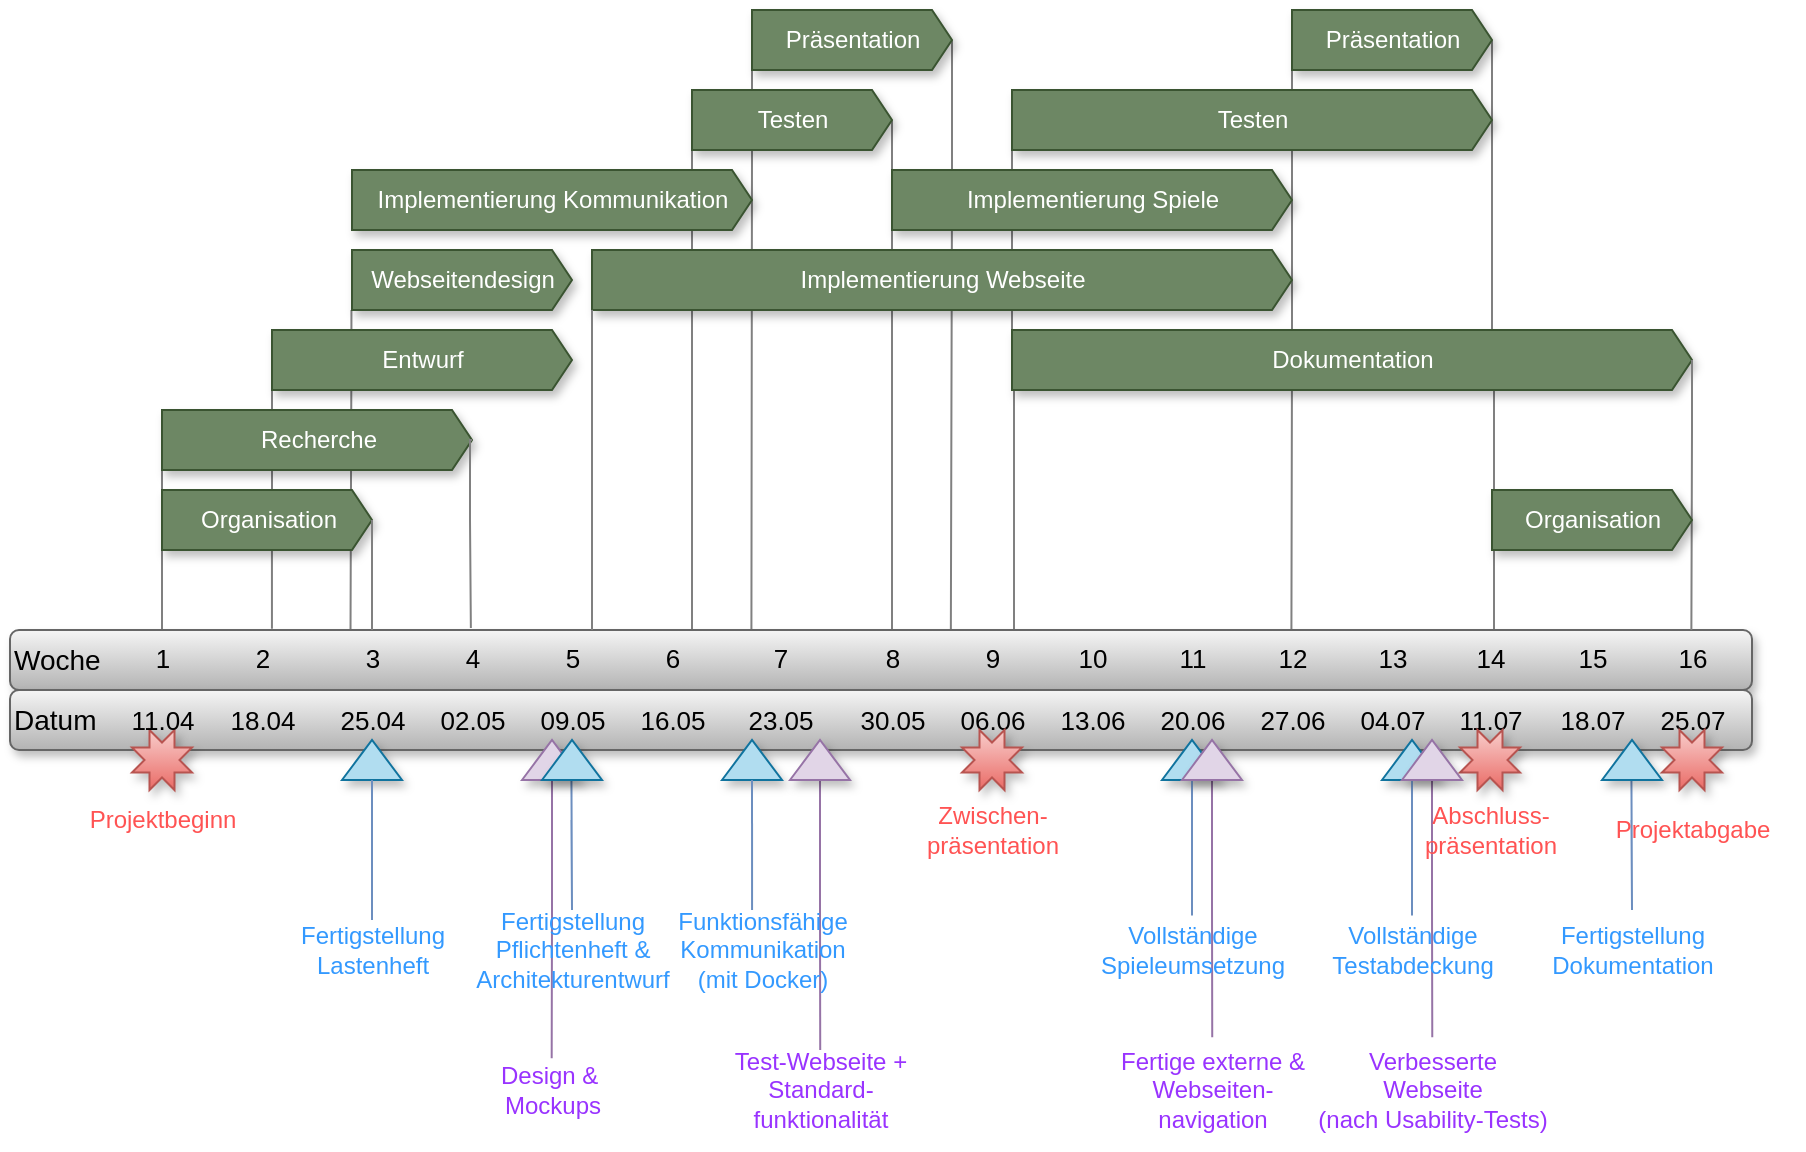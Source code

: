 <mxfile version="24.7.1" type="device">
  <diagram name="Seite-1" id="YO00gdTqPcolKguNoB77">
    <mxGraphModel dx="393" dy="626" grid="1" gridSize="10" guides="1" tooltips="1" connect="1" arrows="1" fold="1" page="1" pageScale="1" pageWidth="827" pageHeight="1169" math="0" shadow="0">
      <root>
        <mxCell id="0" />
        <mxCell id="1" parent="0" />
        <mxCell id="wxSiTPEyvqV6hVWRVPNo-52" style="edgeStyle=orthogonalEdgeStyle;rounded=0;orthogonalLoop=1;jettySize=auto;html=1;entryX=0.583;entryY=-0.011;entryDx=0;entryDy=0;entryPerimeter=0;startArrow=none;startFill=0;endArrow=none;endFill=0;strokeColor=#808080;exitX=1;exitY=0.5;exitDx=0;exitDy=0;exitPerimeter=0;" edge="1" parent="1" source="wxSiTPEyvqV6hVWRVPNo-51">
          <mxGeometry relative="1" as="geometry">
            <mxPoint x="770" y="105" as="sourcePoint" />
            <mxPoint x="770" y="440" as="targetPoint" />
            <Array as="points">
              <mxPoint x="770" y="300" />
              <mxPoint x="771" y="300" />
              <mxPoint x="771" y="440" />
            </Array>
          </mxGeometry>
        </mxCell>
        <mxCell id="wxSiTPEyvqV6hVWRVPNo-1" style="edgeStyle=orthogonalEdgeStyle;rounded=0;orthogonalLoop=1;jettySize=auto;html=1;exitX=0;exitY=0.5;exitDx=0;exitDy=0;entryX=0.501;entryY=0.061;entryDx=0;entryDy=0;entryPerimeter=0;endArrow=none;endFill=0;fillColor=#e1d5e7;strokeColor=#9673a6;" edge="1" parent="1" source="wxSiTPEyvqV6hVWRVPNo-75" target="wxSiTPEyvqV6hVWRVPNo-76">
          <mxGeometry relative="1" as="geometry" />
        </mxCell>
        <mxCell id="wxSiTPEyvqV6hVWRVPNo-2" style="edgeStyle=orthogonalEdgeStyle;rounded=0;orthogonalLoop=1;jettySize=auto;html=1;exitX=0;exitY=0.5;exitDx=0;exitDy=0;entryX=0.501;entryY=0.061;entryDx=0;entryDy=0;entryPerimeter=0;endArrow=none;endFill=0;fillColor=#e1d5e7;strokeColor=#9673a6;" edge="1" parent="1" source="wxSiTPEyvqV6hVWRVPNo-68" target="wxSiTPEyvqV6hVWRVPNo-69">
          <mxGeometry relative="1" as="geometry" />
        </mxCell>
        <mxCell id="wxSiTPEyvqV6hVWRVPNo-3" style="edgeStyle=orthogonalEdgeStyle;rounded=0;orthogonalLoop=1;jettySize=auto;html=1;exitX=0;exitY=0.5;exitDx=0;exitDy=0;entryX=0.498;entryY=0.104;entryDx=0;entryDy=0;entryPerimeter=0;endArrow=none;endFill=0;fillColor=#e1d5e7;strokeColor=#9673a6;" edge="1" parent="1" source="wxSiTPEyvqV6hVWRVPNo-66" target="wxSiTPEyvqV6hVWRVPNo-70">
          <mxGeometry relative="1" as="geometry" />
        </mxCell>
        <mxCell id="wxSiTPEyvqV6hVWRVPNo-4" style="edgeStyle=orthogonalEdgeStyle;rounded=0;orthogonalLoop=1;jettySize=auto;html=1;exitX=0;exitY=0.5;exitDx=0;exitDy=0;entryX=0.501;entryY=0.167;entryDx=0;entryDy=0;entryPerimeter=0;endArrow=none;endFill=0;fillColor=#e1d5e7;strokeColor=#9673a6;" edge="1" parent="1" source="wxSiTPEyvqV6hVWRVPNo-65" target="wxSiTPEyvqV6hVWRVPNo-67">
          <mxGeometry relative="1" as="geometry" />
        </mxCell>
        <mxCell id="wxSiTPEyvqV6hVWRVPNo-5" style="edgeStyle=orthogonalEdgeStyle;rounded=0;orthogonalLoop=1;jettySize=auto;html=1;entryX=0.583;entryY=-0.011;entryDx=0;entryDy=0;entryPerimeter=0;startArrow=none;startFill=0;endArrow=none;endFill=0;strokeColor=#808080;exitX=0;exitY=0;exitDx=0;exitDy=30;exitPerimeter=0;" edge="1" parent="1" source="wxSiTPEyvqV6hVWRVPNo-41">
          <mxGeometry relative="1" as="geometry">
            <mxPoint x="310" y="310" as="sourcePoint" />
            <mxPoint x="309.71" y="440" as="targetPoint" />
            <Array as="points">
              <mxPoint x="370" y="440" />
            </Array>
          </mxGeometry>
        </mxCell>
        <mxCell id="wxSiTPEyvqV6hVWRVPNo-6" style="edgeStyle=orthogonalEdgeStyle;rounded=0;orthogonalLoop=1;jettySize=auto;html=1;entryX=0.583;entryY=-0.011;entryDx=0;entryDy=0;entryPerimeter=0;startArrow=none;startFill=0;endArrow=none;endFill=0;strokeColor=#808080;exitX=1;exitY=0.5;exitDx=0;exitDy=0;exitPerimeter=0;" edge="1" parent="1" source="wxSiTPEyvqV6hVWRVPNo-41">
          <mxGeometry relative="1" as="geometry">
            <mxPoint x="470" y="200" as="sourcePoint" />
            <mxPoint x="470" y="440" as="targetPoint" />
            <Array as="points">
              <mxPoint x="470" y="250" />
              <mxPoint x="470" y="250" />
            </Array>
          </mxGeometry>
        </mxCell>
        <mxCell id="wxSiTPEyvqV6hVWRVPNo-7" style="edgeStyle=orthogonalEdgeStyle;rounded=0;orthogonalLoop=1;jettySize=auto;html=1;entryX=0.583;entryY=-0.011;entryDx=0;entryDy=0;entryPerimeter=0;startArrow=none;startFill=0;endArrow=none;endFill=0;strokeColor=#808080;exitX=0;exitY=0;exitDx=0;exitDy=0;exitPerimeter=0;" edge="1" parent="1" source="wxSiTPEyvqV6hVWRVPNo-44">
          <mxGeometry relative="1" as="geometry">
            <mxPoint x="530" y="160" as="sourcePoint" />
            <mxPoint x="530" y="440" as="targetPoint" />
            <Array as="points">
              <mxPoint x="530" y="320" />
              <mxPoint x="531" y="320" />
              <mxPoint x="531" y="440" />
            </Array>
          </mxGeometry>
        </mxCell>
        <mxCell id="wxSiTPEyvqV6hVWRVPNo-8" style="edgeStyle=orthogonalEdgeStyle;rounded=0;orthogonalLoop=1;jettySize=auto;html=1;entryX=0.993;entryY=0.017;entryDx=0;entryDy=0;entryPerimeter=0;startArrow=none;startFill=0;endArrow=none;endFill=0;strokeColor=#808080;exitX=0;exitY=0;exitDx=0;exitDy=0;exitPerimeter=0;" edge="1" parent="1" source="wxSiTPEyvqV6hVWRVPNo-51">
          <mxGeometry relative="1" as="geometry">
            <mxPoint x="669.71" y="120" as="sourcePoint" />
            <mxPoint x="669.71" y="441" as="targetPoint" />
            <Array as="points">
              <mxPoint x="670" y="301" />
            </Array>
          </mxGeometry>
        </mxCell>
        <mxCell id="wxSiTPEyvqV6hVWRVPNo-10" style="edgeStyle=orthogonalEdgeStyle;rounded=0;orthogonalLoop=1;jettySize=auto;html=1;entryX=0.583;entryY=-0.011;entryDx=0;entryDy=0;entryPerimeter=0;startArrow=none;startFill=0;endArrow=none;endFill=0;strokeColor=#808080;exitX=1;exitY=0.5;exitDx=0;exitDy=0;exitPerimeter=0;" edge="1" parent="1" source="wxSiTPEyvqV6hVWRVPNo-40">
          <mxGeometry relative="1" as="geometry">
            <mxPoint x="499.43" y="105" as="sourcePoint" />
            <mxPoint x="499.43" y="440" as="targetPoint" />
            <Array as="points">
              <mxPoint x="500" y="220" />
            </Array>
          </mxGeometry>
        </mxCell>
        <mxCell id="wxSiTPEyvqV6hVWRVPNo-11" style="edgeStyle=orthogonalEdgeStyle;rounded=0;orthogonalLoop=1;jettySize=auto;html=1;entryX=0.993;entryY=0.017;entryDx=0;entryDy=0;entryPerimeter=0;startArrow=none;startFill=0;endArrow=none;endFill=0;strokeColor=#808080;exitX=0;exitY=0;exitDx=0;exitDy=0;exitPerimeter=0;" edge="1" parent="1" source="wxSiTPEyvqV6hVWRVPNo-40">
          <mxGeometry relative="1" as="geometry">
            <mxPoint x="400.13" y="120" as="sourcePoint" />
            <mxPoint x="399.71" y="441.02" as="targetPoint" />
            <Array as="points">
              <mxPoint x="400" y="200" />
              <mxPoint x="400" y="200" />
            </Array>
          </mxGeometry>
        </mxCell>
        <mxCell id="wxSiTPEyvqV6hVWRVPNo-12" style="edgeStyle=orthogonalEdgeStyle;rounded=0;orthogonalLoop=1;jettySize=auto;html=1;entryX=0.321;entryY=-0.002;entryDx=0;entryDy=0;entryPerimeter=0;startArrow=none;startFill=0;endArrow=none;endFill=0;strokeColor=#808080;exitX=1;exitY=0.5;exitDx=0;exitDy=0;exitPerimeter=0;" edge="1" parent="1" target="wxSiTPEyvqV6hVWRVPNo-22">
          <mxGeometry relative="1" as="geometry">
            <mxPoint x="199.72" y="280" as="sourcePoint" />
            <mxPoint x="199.43" y="415" as="targetPoint" />
            <Array as="points">
              <mxPoint x="200" y="306" />
            </Array>
          </mxGeometry>
        </mxCell>
        <mxCell id="wxSiTPEyvqV6hVWRVPNo-13" style="edgeStyle=orthogonalEdgeStyle;rounded=0;orthogonalLoop=1;jettySize=auto;html=1;entryX=0.583;entryY=-0.011;entryDx=0;entryDy=0;entryPerimeter=0;startArrow=none;startFill=0;endArrow=none;endFill=0;exitX=0;exitY=0;exitDx=0;exitDy=30;exitPerimeter=0;strokeColor=#808080;" edge="1" parent="1" source="wxSiTPEyvqV6hVWRVPNo-31">
          <mxGeometry relative="1" as="geometry">
            <mxPoint x="105" y="384.97" as="sourcePoint" />
            <mxPoint x="105" y="439.97" as="targetPoint" />
            <Array as="points" />
          </mxGeometry>
        </mxCell>
        <mxCell id="wxSiTPEyvqV6hVWRVPNo-14" style="edgeStyle=orthogonalEdgeStyle;rounded=0;orthogonalLoop=1;jettySize=auto;html=1;exitX=0;exitY=0;exitDx=0;exitDy=30;exitPerimeter=0;entryX=0.583;entryY=-0.011;entryDx=0;entryDy=0;entryPerimeter=0;startArrow=none;startFill=0;endArrow=none;endFill=0;strokeColor=#808080;" edge="1" parent="1" source="wxSiTPEyvqV6hVWRVPNo-33" target="wxSiTPEyvqV6hVWRVPNo-21">
          <mxGeometry relative="1" as="geometry" />
        </mxCell>
        <mxCell id="wxSiTPEyvqV6hVWRVPNo-15" value="&lt;div style=&quot;font-size: 13px;&quot; align=&quot;left&quot;&gt;&lt;font style=&quot;font-size: 14px;&quot;&gt;Woche&lt;/font&gt;&lt;/div&gt;" style="rounded=1;whiteSpace=wrap;html=1;align=left;strokeColor=#666666;fillColor=#f5f5f5;gradientColor=#b3b3b3;shadow=1;" vertex="1" parent="1">
          <mxGeometry x="29" y="440" width="871" height="30" as="geometry" />
        </mxCell>
        <mxCell id="wxSiTPEyvqV6hVWRVPNo-16" value="&lt;div style=&quot;font-size: 13px;&quot; align=&quot;left&quot;&gt;&lt;font style=&quot;font-size: 14px;&quot;&gt;Datum&lt;/font&gt;&lt;/div&gt;" style="rounded=1;whiteSpace=wrap;html=1;align=left;fillColor=#f5f5f5;strokeColor=#666666;gradientColor=#b3b3b3;shadow=1;" vertex="1" parent="1">
          <mxGeometry x="29" y="470" width="871" height="30" as="geometry" />
        </mxCell>
        <mxCell id="wxSiTPEyvqV6hVWRVPNo-17" value="" style="verticalLabelPosition=bottom;verticalAlign=top;html=1;shape=mxgraph.basic.8_point_star;fillColor=#f8cecc;gradientColor=#ea6b66;strokeColor=#b85450;shadow=1;" vertex="1" parent="1">
          <mxGeometry x="90" y="490" width="30" height="30" as="geometry" />
        </mxCell>
        <mxCell id="wxSiTPEyvqV6hVWRVPNo-18" value="" style="triangle;whiteSpace=wrap;html=1;rotation=-90;fillColor=#b1ddf0;strokeColor=#10739e;shadow=1;" vertex="1" parent="1">
          <mxGeometry x="610" y="490" width="20" height="30" as="geometry" />
        </mxCell>
        <mxCell id="wxSiTPEyvqV6hVWRVPNo-19" value="&lt;div style=&quot;font-size: 13px;&quot;&gt;&lt;font style=&quot;font-size: 13px;&quot;&gt;1&lt;/font&gt;&lt;/div&gt;&lt;div style=&quot;font-size: 13px;&quot;&gt;&lt;font style=&quot;font-size: 13px;&quot;&gt;&lt;br&gt;&lt;/font&gt;&lt;/div&gt;&lt;div style=&quot;font-size: 13px;&quot;&gt;&lt;font style=&quot;font-size: 13px;&quot;&gt;11.04&lt;/font&gt;&lt;br&gt;&lt;/div&gt;" style="text;html=1;align=center;verticalAlign=middle;resizable=0;points=[];autosize=1;strokeColor=none;fillColor=none;" vertex="1" parent="1">
          <mxGeometry x="80" y="440" width="50" height="60" as="geometry" />
        </mxCell>
        <mxCell id="wxSiTPEyvqV6hVWRVPNo-20" value="&lt;font color=&quot;#ff5353&quot;&gt;Projektbeginn&lt;/font&gt;" style="text;html=1;align=center;verticalAlign=middle;resizable=0;points=[];autosize=1;strokeColor=none;fillColor=none;shadow=1;" vertex="1" parent="1">
          <mxGeometry x="55" y="520" width="100" height="30" as="geometry" />
        </mxCell>
        <mxCell id="wxSiTPEyvqV6hVWRVPNo-21" value="&lt;div style=&quot;font-size: 13px;&quot;&gt;&lt;font style=&quot;font-size: 13px;&quot;&gt;2&lt;br&gt;&lt;/font&gt;&lt;/div&gt;&lt;div style=&quot;font-size: 13px;&quot;&gt;&lt;font style=&quot;font-size: 13px;&quot;&gt;&lt;br&gt;&lt;/font&gt;&lt;/div&gt;&lt;div style=&quot;font-size: 13px;&quot;&gt;&lt;font style=&quot;font-size: 13px;&quot;&gt;18.04&lt;/font&gt;&lt;br&gt;&lt;/div&gt;" style="text;html=1;align=center;verticalAlign=middle;resizable=0;points=[];autosize=1;strokeColor=none;fillColor=none;" vertex="1" parent="1">
          <mxGeometry x="125" y="440" width="60" height="60" as="geometry" />
        </mxCell>
        <mxCell id="wxSiTPEyvqV6hVWRVPNo-22" value="&lt;div style=&quot;font-size: 13px;&quot;&gt;&lt;font style=&quot;font-size: 13px;&quot;&gt;3&lt;/font&gt;&lt;/div&gt;&lt;div style=&quot;font-size: 13px;&quot;&gt;&lt;font style=&quot;font-size: 13px;&quot;&gt;&lt;br&gt;&lt;/font&gt;&lt;/div&gt;&lt;div style=&quot;font-size: 13px;&quot;&gt;&lt;font style=&quot;font-size: 13px;&quot;&gt;&lt;font style=&quot;font-size: 13px;&quot;&gt;25.04&lt;/font&gt;&lt;font style=&quot;font-size: 13px;&quot;&gt;&lt;br&gt;&lt;/font&gt;&lt;/font&gt;&lt;/div&gt;" style="text;html=1;align=center;verticalAlign=middle;resizable=0;points=[];autosize=1;strokeColor=none;fillColor=none;" vertex="1" parent="1">
          <mxGeometry x="180" y="440" width="60" height="60" as="geometry" />
        </mxCell>
        <mxCell id="wxSiTPEyvqV6hVWRVPNo-23" value="&lt;div style=&quot;font-size: 13px;&quot;&gt;&lt;font style=&quot;font-size: 13px;&quot;&gt;4&lt;/font&gt;&lt;/div&gt;&lt;div style=&quot;font-size: 13px;&quot;&gt;&lt;font style=&quot;font-size: 13px;&quot;&gt;&lt;br&gt;&lt;/font&gt;&lt;/div&gt;&lt;div style=&quot;font-size: 13px;&quot;&gt;&lt;font style=&quot;font-size: 13px;&quot;&gt;&lt;font style=&quot;font-size: 13px;&quot;&gt;02.05&lt;/font&gt;&lt;font style=&quot;font-size: 13px;&quot;&gt;&lt;br&gt;&lt;/font&gt;&lt;/font&gt;&lt;/div&gt;" style="text;html=1;align=center;verticalAlign=middle;resizable=0;points=[];autosize=1;strokeColor=none;fillColor=none;" vertex="1" parent="1">
          <mxGeometry x="230" y="440" width="60" height="60" as="geometry" />
        </mxCell>
        <mxCell id="wxSiTPEyvqV6hVWRVPNo-24" value="&lt;div style=&quot;font-size: 13px;&quot;&gt;&lt;font style=&quot;font-size: 13px;&quot;&gt;5&lt;/font&gt;&lt;/div&gt;&lt;div style=&quot;font-size: 13px;&quot;&gt;&lt;font style=&quot;font-size: 13px;&quot;&gt;&lt;br&gt;&lt;/font&gt;&lt;/div&gt;&lt;div style=&quot;font-size: 13px;&quot;&gt;&lt;font style=&quot;font-size: 13px;&quot;&gt;&lt;font style=&quot;font-size: 13px;&quot;&gt;09.05&lt;/font&gt;&lt;font style=&quot;font-size: 13px;&quot;&gt;&lt;br&gt;&lt;/font&gt;&lt;/font&gt;&lt;/div&gt;" style="text;html=1;align=center;verticalAlign=middle;resizable=0;points=[];autosize=1;strokeColor=none;fillColor=none;" vertex="1" parent="1">
          <mxGeometry x="280" y="440" width="60" height="60" as="geometry" />
        </mxCell>
        <mxCell id="wxSiTPEyvqV6hVWRVPNo-25" value="&lt;font style=&quot;font-size: 13px;&quot;&gt;6&lt;/font&gt;&lt;br&gt;&lt;div style=&quot;font-size: 13px;&quot;&gt;&lt;font style=&quot;font-size: 13px;&quot;&gt;&lt;br&gt;&lt;/font&gt;&lt;/div&gt;&lt;div style=&quot;font-size: 13px;&quot;&gt;&lt;font style=&quot;font-size: 13px;&quot;&gt;&lt;font style=&quot;font-size: 13px;&quot;&gt;16.05&lt;/font&gt;&lt;font style=&quot;font-size: 13px;&quot;&gt;&lt;br&gt;&lt;/font&gt;&lt;/font&gt;&lt;/div&gt;" style="text;html=1;align=center;verticalAlign=middle;resizable=0;points=[];autosize=1;strokeColor=none;fillColor=none;" vertex="1" parent="1">
          <mxGeometry x="330" y="440" width="60" height="60" as="geometry" />
        </mxCell>
        <mxCell id="wxSiTPEyvqV6hVWRVPNo-26" value="&lt;div style=&quot;font-size: 13px;&quot;&gt;7&lt;br&gt;&lt;/div&gt;&lt;div style=&quot;font-size: 13px;&quot;&gt;&lt;font style=&quot;font-size: 13px;&quot;&gt;&lt;br&gt;&lt;/font&gt;&lt;/div&gt;&lt;div style=&quot;font-size: 13px;&quot;&gt;&lt;font style=&quot;font-size: 13px;&quot;&gt;&lt;font style=&quot;font-size: 13px;&quot;&gt;23.05&lt;/font&gt;&lt;font style=&quot;font-size: 13px;&quot;&gt;&lt;br&gt;&lt;/font&gt;&lt;/font&gt;&lt;/div&gt;" style="text;html=1;align=center;verticalAlign=middle;resizable=0;points=[];autosize=1;strokeColor=none;fillColor=none;" vertex="1" parent="1">
          <mxGeometry x="384" y="440" width="60" height="60" as="geometry" />
        </mxCell>
        <mxCell id="wxSiTPEyvqV6hVWRVPNo-27" value="&lt;div style=&quot;font-size: 13px;&quot;&gt;&lt;font style=&quot;font-size: 13px;&quot;&gt;8&lt;/font&gt;&lt;/div&gt;&lt;div style=&quot;font-size: 13px;&quot;&gt;&lt;font style=&quot;font-size: 13px;&quot;&gt;&lt;br&gt;&lt;/font&gt;&lt;/div&gt;&lt;div style=&quot;font-size: 13px;&quot;&gt;&lt;font style=&quot;font-size: 13px;&quot;&gt;&lt;font style=&quot;font-size: 13px;&quot;&gt;30.05&lt;/font&gt;&lt;font style=&quot;font-size: 13px;&quot;&gt;&lt;br&gt;&lt;/font&gt;&lt;/font&gt;&lt;/div&gt;" style="text;html=1;align=center;verticalAlign=middle;resizable=0;points=[];autosize=1;strokeColor=none;fillColor=none;" vertex="1" parent="1">
          <mxGeometry x="440" y="440" width="60" height="60" as="geometry" />
        </mxCell>
        <mxCell id="wxSiTPEyvqV6hVWRVPNo-28" value="&lt;div style=&quot;font-size: 13px;&quot;&gt;&lt;font style=&quot;font-size: 13px;&quot;&gt;9&lt;/font&gt;&lt;/div&gt;&lt;div style=&quot;font-size: 13px;&quot;&gt;&lt;font style=&quot;font-size: 13px;&quot;&gt;&lt;br&gt;&lt;/font&gt;&lt;/div&gt;&lt;div style=&quot;font-size: 13px;&quot;&gt;&lt;font style=&quot;font-size: 13px;&quot;&gt;&lt;font style=&quot;font-size: 13px;&quot;&gt;06.06&lt;/font&gt;&lt;font style=&quot;font-size: 13px;&quot;&gt;&lt;br&gt;&lt;/font&gt;&lt;/font&gt;&lt;/div&gt;" style="text;html=1;align=center;verticalAlign=middle;resizable=0;points=[];autosize=1;strokeColor=none;fillColor=none;" vertex="1" parent="1">
          <mxGeometry x="490" y="440" width="60" height="60" as="geometry" />
        </mxCell>
        <mxCell id="wxSiTPEyvqV6hVWRVPNo-29" value="&lt;div style=&quot;font-size: 13px;&quot;&gt;&lt;font style=&quot;font-size: 13px;&quot;&gt;10&lt;/font&gt;&lt;/div&gt;&lt;div style=&quot;font-size: 13px;&quot;&gt;&lt;font style=&quot;font-size: 13px;&quot;&gt;&lt;br&gt;&lt;/font&gt;&lt;/div&gt;&lt;div style=&quot;font-size: 13px;&quot;&gt;&lt;font style=&quot;font-size: 13px;&quot;&gt;&lt;font style=&quot;font-size: 13px;&quot;&gt;13.06&lt;/font&gt;&lt;font style=&quot;font-size: 13px;&quot;&gt;&lt;br&gt;&lt;/font&gt;&lt;/font&gt;&lt;/div&gt;" style="text;html=1;align=center;verticalAlign=middle;resizable=0;points=[];autosize=1;strokeColor=none;fillColor=none;" vertex="1" parent="1">
          <mxGeometry x="540" y="440" width="60" height="60" as="geometry" />
        </mxCell>
        <mxCell id="wxSiTPEyvqV6hVWRVPNo-30" value="" style="verticalLabelPosition=bottom;verticalAlign=top;html=1;shape=mxgraph.basic.8_point_star;fillColor=#f8cecc;gradientColor=#ea6b66;strokeColor=#b85450;shadow=1;" vertex="1" parent="1">
          <mxGeometry x="505" y="490" width="30" height="30" as="geometry" />
        </mxCell>
        <mxCell id="wxSiTPEyvqV6hVWRVPNo-31" value="Recherche" style="html=1;shadow=1;dashed=0;align=center;verticalAlign=middle;shape=mxgraph.arrows2.arrow;dy=0;dx=10;notch=0;fillColor=#6d8764;fontColor=#ffffff;strokeColor=#3A5431;" vertex="1" parent="1">
          <mxGeometry x="105" y="330" width="155" height="30" as="geometry" />
        </mxCell>
        <mxCell id="wxSiTPEyvqV6hVWRVPNo-32" value="Organisation" style="html=1;shadow=1;dashed=0;align=center;verticalAlign=middle;shape=mxgraph.arrows2.arrow;dy=0;dx=10;notch=0;fillColor=#6d8764;fontColor=#ffffff;strokeColor=#3A5431;" vertex="1" parent="1">
          <mxGeometry x="105" y="370" width="105" height="30" as="geometry" />
        </mxCell>
        <mxCell id="wxSiTPEyvqV6hVWRVPNo-33" value="Entwurf" style="html=1;shadow=1;dashed=0;align=center;verticalAlign=middle;shape=mxgraph.arrows2.arrow;dy=0;dx=10;notch=0;fillColor=#6d8764;fontColor=#ffffff;strokeColor=#3A5431;" vertex="1" parent="1">
          <mxGeometry x="160" y="290" width="150" height="30" as="geometry" />
        </mxCell>
        <mxCell id="wxSiTPEyvqV6hVWRVPNo-34" style="edgeStyle=orthogonalEdgeStyle;rounded=0;orthogonalLoop=1;jettySize=auto;html=1;entryX=0.583;entryY=-0.011;entryDx=0;entryDy=0;entryPerimeter=0;startArrow=none;startFill=0;endArrow=none;endFill=0;strokeColor=#808080;exitX=1;exitY=0.5;exitDx=0;exitDy=0;exitPerimeter=0;" edge="1" parent="1" source="wxSiTPEyvqV6hVWRVPNo-31">
          <mxGeometry relative="1" as="geometry">
            <mxPoint x="259" y="390" as="sourcePoint" />
            <mxPoint x="259.43" y="439" as="targetPoint" />
            <Array as="points">
              <mxPoint x="259" y="385" />
              <mxPoint x="259" y="420" />
            </Array>
          </mxGeometry>
        </mxCell>
        <mxCell id="wxSiTPEyvqV6hVWRVPNo-35" style="edgeStyle=orthogonalEdgeStyle;rounded=0;orthogonalLoop=1;jettySize=auto;html=1;startArrow=none;startFill=0;endArrow=none;endFill=0;exitX=1;exitY=0.5;exitDx=0;exitDy=0;exitPerimeter=0;strokeColor=#808080;" edge="1" parent="1" source="wxSiTPEyvqV6hVWRVPNo-32">
          <mxGeometry relative="1" as="geometry">
            <mxPoint x="210" y="380" as="sourcePoint" />
            <mxPoint x="210" y="440" as="targetPoint" />
            <Array as="points">
              <mxPoint x="210" y="400" />
              <mxPoint x="210" y="400" />
            </Array>
          </mxGeometry>
        </mxCell>
        <mxCell id="wxSiTPEyvqV6hVWRVPNo-36" value="" style="triangle;whiteSpace=wrap;html=1;rotation=-90;fillColor=#b1ddf0;strokeColor=#10739e;shadow=1;" vertex="1" parent="1">
          <mxGeometry x="200" y="490" width="20" height="30" as="geometry" />
        </mxCell>
        <mxCell id="wxSiTPEyvqV6hVWRVPNo-37" value="Implementierung Kommunikation" style="html=1;shadow=1;dashed=0;align=center;verticalAlign=middle;shape=mxgraph.arrows2.arrow;dy=0;dx=10;notch=0;fillColor=#6d8764;fontColor=#ffffff;strokeColor=#3A5431;" vertex="1" parent="1">
          <mxGeometry x="200" y="210" width="200" height="30" as="geometry" />
        </mxCell>
        <mxCell id="wxSiTPEyvqV6hVWRVPNo-38" value="Implementierung Spiele" style="html=1;shadow=1;dashed=0;align=center;verticalAlign=middle;shape=mxgraph.arrows2.arrow;dy=0;dx=10;notch=0;fillColor=#6d8764;fontColor=#ffffff;strokeColor=#3A5431;" vertex="1" parent="1">
          <mxGeometry x="470" y="210" width="200" height="30" as="geometry" />
        </mxCell>
        <mxCell id="wxSiTPEyvqV6hVWRVPNo-39" value="Webseitendesign" style="html=1;shadow=1;dashed=0;align=center;verticalAlign=middle;shape=mxgraph.arrows2.arrow;dy=0;dx=10;notch=0;fillColor=#6d8764;fontColor=#ffffff;strokeColor=#3A5431;" vertex="1" parent="1">
          <mxGeometry x="200" y="250" width="110" height="30" as="geometry" />
        </mxCell>
        <mxCell id="wxSiTPEyvqV6hVWRVPNo-40" value="Präsentation" style="html=1;shadow=1;dashed=0;align=center;verticalAlign=middle;shape=mxgraph.arrows2.arrow;dy=0;dx=10;notch=0;fillColor=#6d8764;fontColor=#ffffff;strokeColor=#3A5431;" vertex="1" parent="1">
          <mxGeometry x="400" y="130" width="100" height="30" as="geometry" />
        </mxCell>
        <mxCell id="wxSiTPEyvqV6hVWRVPNo-41" value="Testen" style="html=1;shadow=1;dashed=0;align=center;verticalAlign=middle;shape=mxgraph.arrows2.arrow;dy=0;dx=10;notch=0;fillColor=#6d8764;fontColor=#ffffff;strokeColor=#3A5431;" vertex="1" parent="1">
          <mxGeometry x="370" y="170" width="100" height="30" as="geometry" />
        </mxCell>
        <mxCell id="wxSiTPEyvqV6hVWRVPNo-42" value="Implementierung Webseite" style="html=1;shadow=1;dashed=0;align=center;verticalAlign=middle;shape=mxgraph.arrows2.arrow;dy=0;dx=10;notch=0;fillColor=#6d8764;fontColor=#ffffff;strokeColor=#3A5431;" vertex="1" parent="1">
          <mxGeometry x="320" y="250" width="350" height="30" as="geometry" />
        </mxCell>
        <mxCell id="wxSiTPEyvqV6hVWRVPNo-43" style="edgeStyle=orthogonalEdgeStyle;rounded=0;orthogonalLoop=1;jettySize=auto;html=1;entryX=0.583;entryY=-0.011;entryDx=0;entryDy=0;entryPerimeter=0;startArrow=none;startFill=0;endArrow=none;endFill=0;strokeColor=#808080;" edge="1" parent="1">
          <mxGeometry relative="1" as="geometry">
            <mxPoint x="320" y="280" as="sourcePoint" />
            <mxPoint x="320" y="440" as="targetPoint" />
            <Array as="points">
              <mxPoint x="320.29" y="331" />
            </Array>
          </mxGeometry>
        </mxCell>
        <mxCell id="wxSiTPEyvqV6hVWRVPNo-44" value="Testen" style="html=1;shadow=1;dashed=0;align=center;verticalAlign=middle;shape=mxgraph.arrows2.arrow;dy=0;dx=10;notch=0;fillColor=#6d8764;fontColor=#ffffff;strokeColor=#3A5431;" vertex="1" parent="1">
          <mxGeometry x="530" y="170" width="240" height="30" as="geometry" />
        </mxCell>
        <mxCell id="wxSiTPEyvqV6hVWRVPNo-45" value="Dokumentation" style="html=1;shadow=1;dashed=0;align=center;verticalAlign=middle;shape=mxgraph.arrows2.arrow;dy=0;dx=10;notch=0;fillColor=#6d8764;fontColor=#ffffff;strokeColor=#3A5431;" vertex="1" parent="1">
          <mxGeometry x="530" y="290" width="340" height="30" as="geometry" />
        </mxCell>
        <mxCell id="wxSiTPEyvqV6hVWRVPNo-46" value="&lt;div style=&quot;font-size: 13px;&quot;&gt;&lt;font style=&quot;font-size: 13px;&quot;&gt;11&lt;/font&gt;&lt;/div&gt;&lt;div style=&quot;font-size: 13px;&quot;&gt;&lt;font style=&quot;font-size: 13px;&quot;&gt;&lt;br&gt;&lt;/font&gt;&lt;/div&gt;&lt;div style=&quot;font-size: 13px;&quot;&gt;&lt;font style=&quot;font-size: 13px;&quot;&gt;&lt;font style=&quot;font-size: 13px;&quot;&gt;20.06&lt;/font&gt;&lt;font style=&quot;font-size: 13px;&quot;&gt;&lt;br&gt;&lt;/font&gt;&lt;/font&gt;&lt;/div&gt;" style="text;html=1;align=center;verticalAlign=middle;resizable=0;points=[];autosize=1;strokeColor=none;fillColor=none;" vertex="1" parent="1">
          <mxGeometry x="590" y="440" width="60" height="60" as="geometry" />
        </mxCell>
        <mxCell id="wxSiTPEyvqV6hVWRVPNo-47" value="&lt;div style=&quot;font-size: 13px;&quot;&gt;&lt;font style=&quot;font-size: 13px;&quot;&gt;12&lt;/font&gt;&lt;/div&gt;&lt;div style=&quot;font-size: 13px;&quot;&gt;&lt;font style=&quot;font-size: 13px;&quot;&gt;&lt;br&gt;&lt;/font&gt;&lt;/div&gt;&lt;div style=&quot;font-size: 13px;&quot;&gt;&lt;font style=&quot;font-size: 13px;&quot;&gt;&lt;font style=&quot;font-size: 13px;&quot;&gt;27.06&lt;/font&gt;&lt;font style=&quot;font-size: 13px;&quot;&gt;&lt;br&gt;&lt;/font&gt;&lt;/font&gt;&lt;/div&gt;" style="text;html=1;align=center;verticalAlign=middle;resizable=0;points=[];autosize=1;strokeColor=none;fillColor=none;" vertex="1" parent="1">
          <mxGeometry x="640" y="440" width="60" height="60" as="geometry" />
        </mxCell>
        <mxCell id="wxSiTPEyvqV6hVWRVPNo-48" value="&lt;div style=&quot;font-size: 13px;&quot;&gt;&lt;font style=&quot;font-size: 13px;&quot;&gt;13&lt;/font&gt;&lt;/div&gt;&lt;div style=&quot;font-size: 13px;&quot;&gt;&lt;font style=&quot;font-size: 13px;&quot;&gt;&lt;br&gt;&lt;/font&gt;&lt;/div&gt;&lt;div style=&quot;font-size: 13px;&quot;&gt;&lt;font style=&quot;font-size: 13px;&quot;&gt;&lt;font style=&quot;font-size: 13px;&quot;&gt;04.07&lt;/font&gt;&lt;font style=&quot;font-size: 13px;&quot;&gt;&lt;br&gt;&lt;/font&gt;&lt;/font&gt;&lt;/div&gt;" style="text;html=1;align=center;verticalAlign=middle;resizable=0;points=[];autosize=1;strokeColor=none;fillColor=none;" vertex="1" parent="1">
          <mxGeometry x="690" y="440" width="60" height="60" as="geometry" />
        </mxCell>
        <mxCell id="wxSiTPEyvqV6hVWRVPNo-49" value="&lt;div style=&quot;font-size: 13px;&quot;&gt;&lt;font style=&quot;font-size: 13px;&quot;&gt;14&lt;/font&gt;&lt;/div&gt;&lt;div style=&quot;font-size: 13px;&quot;&gt;&lt;font style=&quot;font-size: 13px;&quot;&gt;&lt;br&gt;&lt;/font&gt;&lt;/div&gt;&lt;div style=&quot;font-size: 13px;&quot;&gt;&lt;font style=&quot;font-size: 13px;&quot;&gt;&lt;font style=&quot;font-size: 13px;&quot;&gt;11.07&lt;/font&gt;&lt;font style=&quot;font-size: 13px;&quot;&gt;&lt;br&gt;&lt;/font&gt;&lt;/font&gt;&lt;/div&gt;" style="text;html=1;align=center;verticalAlign=middle;resizable=0;points=[];autosize=1;strokeColor=none;fillColor=none;" vertex="1" parent="1">
          <mxGeometry x="744" y="440" width="50" height="60" as="geometry" />
        </mxCell>
        <mxCell id="wxSiTPEyvqV6hVWRVPNo-50" value="" style="verticalLabelPosition=bottom;verticalAlign=top;html=1;shape=mxgraph.basic.8_point_star;fillColor=#f8cecc;gradientColor=#ea6b66;strokeColor=#b85450;shadow=1;" vertex="1" parent="1">
          <mxGeometry x="754" y="490" width="30" height="30" as="geometry" />
        </mxCell>
        <mxCell id="wxSiTPEyvqV6hVWRVPNo-51" value="Präsentation" style="html=1;shadow=1;dashed=0;align=center;verticalAlign=middle;shape=mxgraph.arrows2.arrow;dy=0;dx=10;notch=0;fillColor=#6d8764;fontColor=#ffffff;strokeColor=#3A5431;" vertex="1" parent="1">
          <mxGeometry x="670" y="130" width="100" height="30" as="geometry" />
        </mxCell>
        <mxCell id="wxSiTPEyvqV6hVWRVPNo-53" value="" style="triangle;whiteSpace=wrap;html=1;rotation=-90;fillColor=#b1ddf0;strokeColor=#10739e;shadow=1;" vertex="1" parent="1">
          <mxGeometry x="390" y="490" width="20" height="30" as="geometry" />
        </mxCell>
        <mxCell id="wxSiTPEyvqV6hVWRVPNo-55" value="&lt;div&gt;&lt;font color=&quot;#3399ff&quot;&gt;Fertigstellung&lt;/font&gt;&lt;/div&gt;&lt;div&gt;&lt;font color=&quot;#3399ff&quot;&gt;Lastenheft&lt;br&gt;&lt;/font&gt;&lt;/div&gt;" style="text;html=1;align=center;verticalAlign=middle;resizable=0;points=[];autosize=1;strokeColor=none;fillColor=none;" vertex="1" parent="1">
          <mxGeometry x="160" y="580" width="100" height="40" as="geometry" />
        </mxCell>
        <mxCell id="wxSiTPEyvqV6hVWRVPNo-56" value="&lt;div&gt;&lt;font color=&quot;#3399ff&quot;&gt;Fertigstellung&lt;/font&gt;&lt;/div&gt;&lt;div&gt;&lt;font color=&quot;#3399ff&quot;&gt;Pflichtenheft &amp;amp;&lt;/font&gt;&lt;/div&gt;&lt;div&gt;&lt;font color=&quot;#3399ff&quot;&gt;Architekturentwurf&lt;br&gt;&lt;/font&gt;&lt;/div&gt;" style="text;html=1;align=center;verticalAlign=middle;resizable=0;points=[];autosize=1;strokeColor=none;fillColor=none;" vertex="1" parent="1">
          <mxGeometry x="250" y="570" width="120" height="60" as="geometry" />
        </mxCell>
        <mxCell id="wxSiTPEyvqV6hVWRVPNo-57" value="&lt;div&gt;&lt;font color=&quot;#3399ff&quot;&gt;Funktionsfähige&lt;/font&gt;&lt;/div&gt;&lt;div&gt;&lt;font color=&quot;#3399ff&quot;&gt;Kommunikation&lt;/font&gt;&lt;/div&gt;&lt;div&gt;&lt;font color=&quot;#3399ff&quot;&gt;(mit Docker)&lt;br&gt;&lt;/font&gt;&lt;/div&gt;" style="text;html=1;align=center;verticalAlign=middle;resizable=0;points=[];autosize=1;strokeColor=none;fillColor=none;" vertex="1" parent="1">
          <mxGeometry x="350" y="570" width="110" height="60" as="geometry" />
        </mxCell>
        <mxCell id="wxSiTPEyvqV6hVWRVPNo-58" value="&lt;div&gt;&lt;font color=&quot;#ff5353&quot;&gt;Zwischen-&lt;/font&gt;&lt;/div&gt;&lt;div&gt;&lt;font color=&quot;#ff5353&quot;&gt;präsentation&lt;br&gt;&lt;/font&gt;&lt;/div&gt;" style="text;html=1;align=center;verticalAlign=middle;resizable=0;points=[];autosize=1;strokeColor=none;fillColor=none;shadow=1;" vertex="1" parent="1">
          <mxGeometry x="475" y="520" width="90" height="40" as="geometry" />
        </mxCell>
        <mxCell id="wxSiTPEyvqV6hVWRVPNo-59" value="&lt;div&gt;&lt;font color=&quot;#3399ff&quot;&gt;Vollständige&lt;/font&gt;&lt;/div&gt;&lt;div&gt;&lt;font color=&quot;#3399ff&quot;&gt;Spieleumsetzung&lt;/font&gt;&lt;/div&gt;" style="text;html=1;align=center;verticalAlign=middle;resizable=0;points=[];autosize=1;strokeColor=none;fillColor=none;" vertex="1" parent="1">
          <mxGeometry x="560" y="580" width="120" height="40" as="geometry" />
        </mxCell>
        <mxCell id="wxSiTPEyvqV6hVWRVPNo-60" value="&lt;div&gt;&lt;font color=&quot;#ff5353&quot;&gt;Abschluss-&lt;/font&gt;&lt;/div&gt;&lt;div&gt;&lt;font color=&quot;#ff5353&quot;&gt;präsentation&lt;br&gt;&lt;/font&gt;&lt;/div&gt;" style="text;html=1;align=center;verticalAlign=middle;resizable=0;points=[];autosize=1;strokeColor=none;fillColor=none;shadow=1;" vertex="1" parent="1">
          <mxGeometry x="724" y="520" width="90" height="40" as="geometry" />
        </mxCell>
        <mxCell id="wxSiTPEyvqV6hVWRVPNo-61" value="" style="endArrow=none;html=1;rounded=0;entryX=0;entryY=0.5;entryDx=0;entryDy=0;exitX=0.5;exitY=0.125;exitDx=0;exitDy=0;exitPerimeter=0;fillColor=#dae8fc;gradientColor=#7ea6e0;strokeColor=#6c8ebf;" edge="1" parent="1" source="wxSiTPEyvqV6hVWRVPNo-55" target="wxSiTPEyvqV6hVWRVPNo-36">
          <mxGeometry width="50" height="50" relative="1" as="geometry">
            <mxPoint x="410" y="460" as="sourcePoint" />
            <mxPoint x="460" y="410" as="targetPoint" />
          </mxGeometry>
        </mxCell>
        <mxCell id="wxSiTPEyvqV6hVWRVPNo-62" value="" style="endArrow=none;html=1;rounded=0;fillColor=#dae8fc;gradientColor=#7ea6e0;strokeColor=#6c8ebf;entryX=0;entryY=0.5;entryDx=0;entryDy=0;exitX=0.455;exitY=0.167;exitDx=0;exitDy=0;exitPerimeter=0;" edge="1" parent="1" source="wxSiTPEyvqV6hVWRVPNo-57" target="wxSiTPEyvqV6hVWRVPNo-53">
          <mxGeometry width="50" height="50" relative="1" as="geometry">
            <mxPoint x="394" y="530" as="sourcePoint" />
            <mxPoint x="360" y="510" as="targetPoint" />
          </mxGeometry>
        </mxCell>
        <mxCell id="wxSiTPEyvqV6hVWRVPNo-63" value="" style="endArrow=none;html=1;rounded=0;entryX=0;entryY=0.5;entryDx=0;entryDy=0;fillColor=#dae8fc;gradientColor=#7ea6e0;strokeColor=#6c8ebf;exitX=0.5;exitY=0.07;exitDx=0;exitDy=0;exitPerimeter=0;" edge="1" parent="1" source="wxSiTPEyvqV6hVWRVPNo-59" target="wxSiTPEyvqV6hVWRVPNo-18">
          <mxGeometry width="50" height="50" relative="1" as="geometry">
            <mxPoint x="620" y="540" as="sourcePoint" />
            <mxPoint x="620" y="520" as="targetPoint" />
          </mxGeometry>
        </mxCell>
        <mxCell id="wxSiTPEyvqV6hVWRVPNo-64" value="" style="endArrow=none;html=1;rounded=0;exitX=0.5;exitY=0.125;exitDx=0;exitDy=0;exitPerimeter=0;fillColor=#dae8fc;gradientColor=#7ea6e0;strokeColor=#6c8ebf;entryX=0;entryY=0.5;entryDx=0;entryDy=0;" edge="1" parent="1">
          <mxGeometry width="50" height="50" relative="1" as="geometry">
            <mxPoint x="309.72" y="535" as="sourcePoint" />
            <mxPoint x="309.72" y="515" as="targetPoint" />
            <Array as="points">
              <mxPoint x="310" y="580" />
            </Array>
          </mxGeometry>
        </mxCell>
        <mxCell id="wxSiTPEyvqV6hVWRVPNo-65" value="" style="triangle;whiteSpace=wrap;html=1;rotation=-90;fillColor=#e1d5e7;strokeColor=#9673a6;shadow=1;" vertex="1" parent="1">
          <mxGeometry x="424" y="490" width="20" height="30" as="geometry" />
        </mxCell>
        <mxCell id="wxSiTPEyvqV6hVWRVPNo-66" value="" style="triangle;whiteSpace=wrap;html=1;rotation=-90;fillColor=#e1d5e7;strokeColor=#9673a6;shadow=1;" vertex="1" parent="1">
          <mxGeometry x="290" y="490" width="20" height="30" as="geometry" />
        </mxCell>
        <mxCell id="wxSiTPEyvqV6hVWRVPNo-67" value="&lt;div&gt;&lt;font color=&quot;#9933ff&quot;&gt;Test-Webseite +&lt;br&gt;&lt;/font&gt;&lt;/div&gt;&lt;div&gt;&lt;font color=&quot;#9933ff&quot;&gt;Standard-&lt;/font&gt;&lt;/div&gt;&lt;div&gt;&lt;font color=&quot;#9933ff&quot;&gt;funktionalität&lt;br&gt;&lt;/font&gt;&lt;/div&gt;" style="text;html=1;align=center;verticalAlign=middle;resizable=0;points=[];autosize=1;strokeColor=none;fillColor=none;" vertex="1" parent="1">
          <mxGeometry x="379" y="640" width="110" height="60" as="geometry" />
        </mxCell>
        <mxCell id="wxSiTPEyvqV6hVWRVPNo-68" value="" style="triangle;whiteSpace=wrap;html=1;rotation=-90;fillColor=#e1d5e7;strokeColor=#9673a6;shadow=1;" vertex="1" parent="1">
          <mxGeometry x="620" y="490" width="20" height="30" as="geometry" />
        </mxCell>
        <mxCell id="wxSiTPEyvqV6hVWRVPNo-69" value="&lt;div&gt;&lt;font color=&quot;#9933ff&quot;&gt;Fertige externe &amp;amp;&lt;/font&gt;&lt;/div&gt;&lt;div&gt;&lt;font color=&quot;#9933ff&quot;&gt;Webseiten-&lt;/font&gt;&lt;/div&gt;&lt;div&gt;&lt;font color=&quot;#9933ff&quot;&gt;navigation&lt;br&gt;&lt;/font&gt;&lt;/div&gt;" style="text;html=1;align=center;verticalAlign=middle;resizable=0;points=[];autosize=1;strokeColor=none;fillColor=none;" vertex="1" parent="1">
          <mxGeometry x="570" y="640" width="120" height="60" as="geometry" />
        </mxCell>
        <mxCell id="wxSiTPEyvqV6hVWRVPNo-70" value="&lt;div&gt;&lt;font color=&quot;#9933ff&quot;&gt;Design &amp;amp;&amp;nbsp;&lt;/font&gt;&lt;/div&gt;&lt;div&gt;&lt;font color=&quot;#9933ff&quot;&gt;Mockups&lt;/font&gt;&lt;/div&gt;" style="text;html=1;align=center;verticalAlign=middle;resizable=0;points=[];autosize=1;strokeColor=none;fillColor=none;" vertex="1" parent="1">
          <mxGeometry x="260" y="650" width="80" height="40" as="geometry" />
        </mxCell>
        <mxCell id="wxSiTPEyvqV6hVWRVPNo-71" value="" style="triangle;whiteSpace=wrap;html=1;rotation=-90;fillColor=#b1ddf0;strokeColor=#10739e;shadow=1;" vertex="1" parent="1">
          <mxGeometry x="300" y="490" width="20" height="30" as="geometry" />
        </mxCell>
        <mxCell id="wxSiTPEyvqV6hVWRVPNo-72" value="" style="triangle;whiteSpace=wrap;html=1;rotation=-90;fillColor=#b1ddf0;strokeColor=#10739e;shadow=1;" vertex="1" parent="1">
          <mxGeometry x="720" y="490" width="20" height="30" as="geometry" />
        </mxCell>
        <mxCell id="wxSiTPEyvqV6hVWRVPNo-73" value="&lt;div&gt;&lt;font color=&quot;#3399ff&quot;&gt;Vollständige&lt;/font&gt;&lt;/div&gt;&lt;div&gt;&lt;font color=&quot;#3399ff&quot;&gt;Testabdeckung&lt;br&gt;&lt;/font&gt;&lt;/div&gt;" style="text;html=1;align=center;verticalAlign=middle;resizable=0;points=[];autosize=1;strokeColor=none;fillColor=none;" vertex="1" parent="1">
          <mxGeometry x="675" y="580" width="110" height="40" as="geometry" />
        </mxCell>
        <mxCell id="wxSiTPEyvqV6hVWRVPNo-74" value="" style="endArrow=none;html=1;rounded=0;entryX=0;entryY=0.5;entryDx=0;entryDy=0;fillColor=#dae8fc;gradientColor=#7ea6e0;strokeColor=#6c8ebf;exitX=0.5;exitY=0.07;exitDx=0;exitDy=0;exitPerimeter=0;" edge="1" parent="1" source="wxSiTPEyvqV6hVWRVPNo-73" target="wxSiTPEyvqV6hVWRVPNo-72">
          <mxGeometry width="50" height="50" relative="1" as="geometry">
            <mxPoint x="730" y="540" as="sourcePoint" />
            <mxPoint x="730" y="520" as="targetPoint" />
          </mxGeometry>
        </mxCell>
        <mxCell id="wxSiTPEyvqV6hVWRVPNo-75" value="" style="triangle;whiteSpace=wrap;html=1;rotation=-90;fillColor=#e1d5e7;strokeColor=#9673a6;shadow=1;" vertex="1" parent="1">
          <mxGeometry x="730" y="490" width="20" height="30" as="geometry" />
        </mxCell>
        <mxCell id="wxSiTPEyvqV6hVWRVPNo-76" value="&lt;div&gt;&lt;font color=&quot;#9933ff&quot;&gt;Verbesserte&lt;/font&gt;&lt;/div&gt;&lt;div&gt;&lt;font color=&quot;#9933ff&quot;&gt;Webseite&lt;/font&gt;&lt;/div&gt;&lt;div&gt;&lt;font color=&quot;#9933ff&quot;&gt;(nach Usability-Tests)&lt;br&gt;&lt;/font&gt;&lt;/div&gt;" style="text;html=1;align=center;verticalAlign=middle;resizable=0;points=[];autosize=1;strokeColor=none;fillColor=none;" vertex="1" parent="1">
          <mxGeometry x="670" y="640" width="140" height="60" as="geometry" />
        </mxCell>
        <mxCell id="wxSiTPEyvqV6hVWRVPNo-77" value="&lt;div style=&quot;font-size: 13px;&quot;&gt;&lt;font style=&quot;font-size: 13px;&quot;&gt;15&lt;/font&gt;&lt;/div&gt;&lt;div style=&quot;font-size: 13px;&quot;&gt;&lt;font style=&quot;font-size: 13px;&quot;&gt;&lt;br&gt;&lt;/font&gt;&lt;/div&gt;&lt;div style=&quot;font-size: 13px;&quot;&gt;&lt;font style=&quot;font-size: 13px;&quot;&gt;&lt;font style=&quot;font-size: 13px;&quot;&gt;18.07&lt;/font&gt;&lt;font style=&quot;font-size: 13px;&quot;&gt;&lt;br&gt;&lt;/font&gt;&lt;/font&gt;&lt;/div&gt;" style="text;html=1;align=center;verticalAlign=middle;resizable=0;points=[];autosize=1;strokeColor=none;fillColor=none;" vertex="1" parent="1">
          <mxGeometry x="790" y="440" width="60" height="60" as="geometry" />
        </mxCell>
        <mxCell id="wxSiTPEyvqV6hVWRVPNo-78" value="&lt;div style=&quot;font-size: 13px;&quot;&gt;&lt;font style=&quot;font-size: 13px;&quot;&gt;16&lt;/font&gt;&lt;/div&gt;&lt;div style=&quot;font-size: 13px;&quot;&gt;&lt;font style=&quot;font-size: 13px;&quot;&gt;&lt;br&gt;&lt;/font&gt;&lt;/div&gt;&lt;div style=&quot;font-size: 13px;&quot;&gt;&lt;font style=&quot;font-size: 13px;&quot;&gt;&lt;font style=&quot;font-size: 13px;&quot;&gt;25.07&lt;/font&gt;&lt;font style=&quot;font-size: 13px;&quot;&gt;&lt;br&gt;&lt;/font&gt;&lt;/font&gt;&lt;/div&gt;" style="text;html=1;align=center;verticalAlign=middle;resizable=0;points=[];autosize=1;strokeColor=none;fillColor=none;" vertex="1" parent="1">
          <mxGeometry x="840" y="440" width="60" height="60" as="geometry" />
        </mxCell>
        <mxCell id="wxSiTPEyvqV6hVWRVPNo-79" value="" style="verticalLabelPosition=bottom;verticalAlign=top;html=1;shape=mxgraph.basic.8_point_star;fillColor=#f8cecc;gradientColor=#ea6b66;strokeColor=#b85450;shadow=1;" vertex="1" parent="1">
          <mxGeometry x="855" y="490" width="30" height="30" as="geometry" />
        </mxCell>
        <mxCell id="wxSiTPEyvqV6hVWRVPNo-81" style="edgeStyle=orthogonalEdgeStyle;rounded=0;orthogonalLoop=1;jettySize=auto;html=1;entryX=0.583;entryY=-0.011;entryDx=0;entryDy=0;entryPerimeter=0;startArrow=none;startFill=0;endArrow=none;endFill=0;strokeColor=#808080;exitX=1;exitY=0.5;exitDx=0;exitDy=0;exitPerimeter=0;" edge="1" parent="1" source="wxSiTPEyvqV6hVWRVPNo-45">
          <mxGeometry relative="1" as="geometry">
            <mxPoint x="869.69" y="90" as="sourcePoint" />
            <mxPoint x="869.69" y="439.97" as="targetPoint" />
            <Array as="points">
              <mxPoint x="870" y="340" />
              <mxPoint x="870" y="340" />
            </Array>
          </mxGeometry>
        </mxCell>
        <mxCell id="wxSiTPEyvqV6hVWRVPNo-82" value="&lt;div&gt;&lt;font color=&quot;#3399ff&quot;&gt;Fertigstellung&lt;/font&gt;&lt;/div&gt;&lt;font color=&quot;#3399ff&quot;&gt;Dokumentation&lt;/font&gt;" style="text;html=1;align=center;verticalAlign=middle;resizable=0;points=[];autosize=1;strokeColor=none;fillColor=none;" vertex="1" parent="1">
          <mxGeometry x="785" y="580" width="110" height="40" as="geometry" />
        </mxCell>
        <mxCell id="wxSiTPEyvqV6hVWRVPNo-83" value="" style="endArrow=none;html=1;rounded=0;exitX=0.5;exitY=0.125;exitDx=0;exitDy=0;exitPerimeter=0;fillColor=#dae8fc;gradientColor=#7ea6e0;strokeColor=#6c8ebf;entryX=0;entryY=0.5;entryDx=0;entryDy=0;" edge="1" parent="1">
          <mxGeometry width="50" height="50" relative="1" as="geometry">
            <mxPoint x="839.72" y="535" as="sourcePoint" />
            <mxPoint x="839.72" y="515" as="targetPoint" />
            <Array as="points">
              <mxPoint x="840" y="580" />
            </Array>
          </mxGeometry>
        </mxCell>
        <mxCell id="wxSiTPEyvqV6hVWRVPNo-84" value="" style="triangle;whiteSpace=wrap;html=1;rotation=-90;fillColor=#b1ddf0;strokeColor=#10739e;shadow=1;" vertex="1" parent="1">
          <mxGeometry x="830" y="490" width="20" height="30" as="geometry" />
        </mxCell>
        <mxCell id="wxSiTPEyvqV6hVWRVPNo-80" value="&lt;font color=&quot;#ff5353&quot;&gt;Projektabgabe&lt;/font&gt;" style="text;html=1;align=center;verticalAlign=middle;resizable=0;points=[];autosize=1;strokeColor=none;fillColor=none;shadow=1;" vertex="1" parent="1">
          <mxGeometry x="820" y="525" width="100" height="30" as="geometry" />
        </mxCell>
        <mxCell id="wxSiTPEyvqV6hVWRVPNo-85" value="Organisation" style="html=1;shadow=1;dashed=0;align=center;verticalAlign=middle;shape=mxgraph.arrows2.arrow;dy=0;dx=10;notch=0;fillColor=#6d8764;fontColor=#ffffff;strokeColor=#3A5431;" vertex="1" parent="1">
          <mxGeometry x="770" y="370" width="100" height="30" as="geometry" />
        </mxCell>
      </root>
    </mxGraphModel>
  </diagram>
</mxfile>
